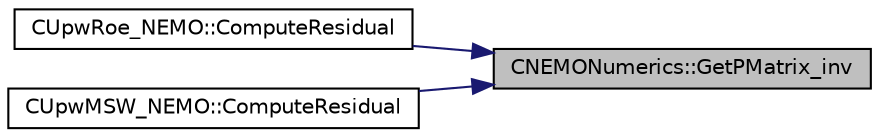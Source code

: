 digraph "CNEMONumerics::GetPMatrix_inv"
{
 // LATEX_PDF_SIZE
  edge [fontname="Helvetica",fontsize="10",labelfontname="Helvetica",labelfontsize="10"];
  node [fontname="Helvetica",fontsize="10",shape=record];
  rankdir="RL";
  Node1 [label="CNEMONumerics::GetPMatrix_inv",height=0.2,width=0.4,color="black", fillcolor="grey75", style="filled", fontcolor="black",tooltip="Computation of the matrix P^{-1}, this matrix diagonalizes the conservative Jacobians in the form $P^..."];
  Node1 -> Node2 [dir="back",color="midnightblue",fontsize="10",style="solid",fontname="Helvetica"];
  Node2 [label="CUpwRoe_NEMO::ComputeResidual",height=0.2,width=0.4,color="black", fillcolor="white", style="filled",URL="$classCUpwRoe__NEMO.html#a4f71a3690ffedda364bd36453c08fed0",tooltip="Compute the Roe's flux between two nodes i and j."];
  Node1 -> Node3 [dir="back",color="midnightblue",fontsize="10",style="solid",fontname="Helvetica"];
  Node3 [label="CUpwMSW_NEMO::ComputeResidual",height=0.2,width=0.4,color="black", fillcolor="white", style="filled",URL="$classCUpwMSW__NEMO.html#ab199750be78d7758f4dc6e0577ed5616",tooltip="Compute the Roe's flux between two nodes i and j."];
}
